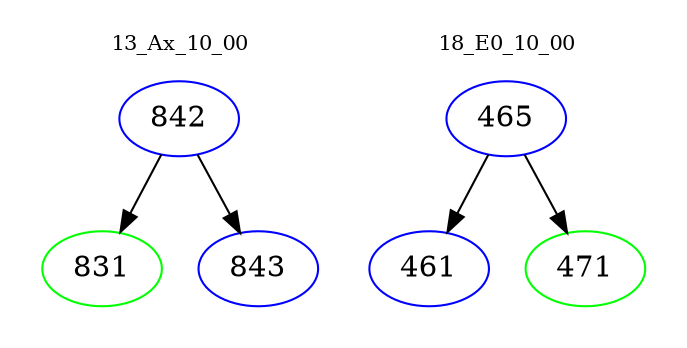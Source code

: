 digraph{
subgraph cluster_0 {
color = white
label = "13_Ax_10_00";
fontsize=10;
T0_842 [label="842", color="blue"]
T0_842 -> T0_831 [color="black"]
T0_831 [label="831", color="green"]
T0_842 -> T0_843 [color="black"]
T0_843 [label="843", color="blue"]
}
subgraph cluster_1 {
color = white
label = "18_E0_10_00";
fontsize=10;
T1_465 [label="465", color="blue"]
T1_465 -> T1_461 [color="black"]
T1_461 [label="461", color="blue"]
T1_465 -> T1_471 [color="black"]
T1_471 [label="471", color="green"]
}
}
